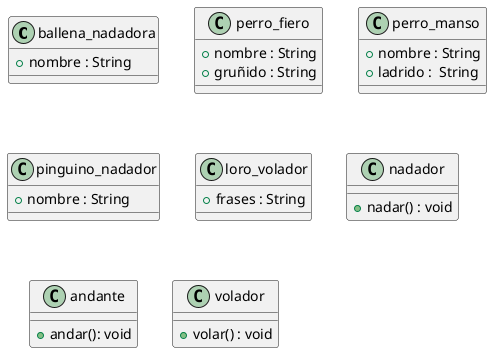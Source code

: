 @startuml
class ballena_nadadora{
+ nombre : String
}
class perro_fiero{
+ nombre : String
+ gruñido : String
}
class perro_manso{
+ nombre : String
+ ladrido :  String
}
class pinguino_nadador{
+ nombre : String
}
class loro_volador{
+ frases : String
}
class nadador{
+ nadar() : void
}
class andante{
+andar(): void
}

class volador{
+volar() : void
}
@enduml
